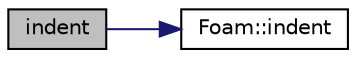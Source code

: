 digraph "indent"
{
  bgcolor="transparent";
  edge [fontname="Helvetica",fontsize="10",labelfontname="Helvetica",labelfontsize="10"];
  node [fontname="Helvetica",fontsize="10",shape=record];
  rankdir="LR";
  Node1 [label="indent",height=0.2,width=0.4,color="black", fillcolor="grey75", style="filled" fontcolor="black"];
  Node1 -> Node2 [color="midnightblue",fontsize="10",style="solid",fontname="Helvetica"];
  Node2 [label="Foam::indent",height=0.2,width=0.4,color="black",URL="$namespaceFoam.html#ae297c57ea5b952a8bc9e4f30f7ea8701",tooltip="Indent stream. "];
}

